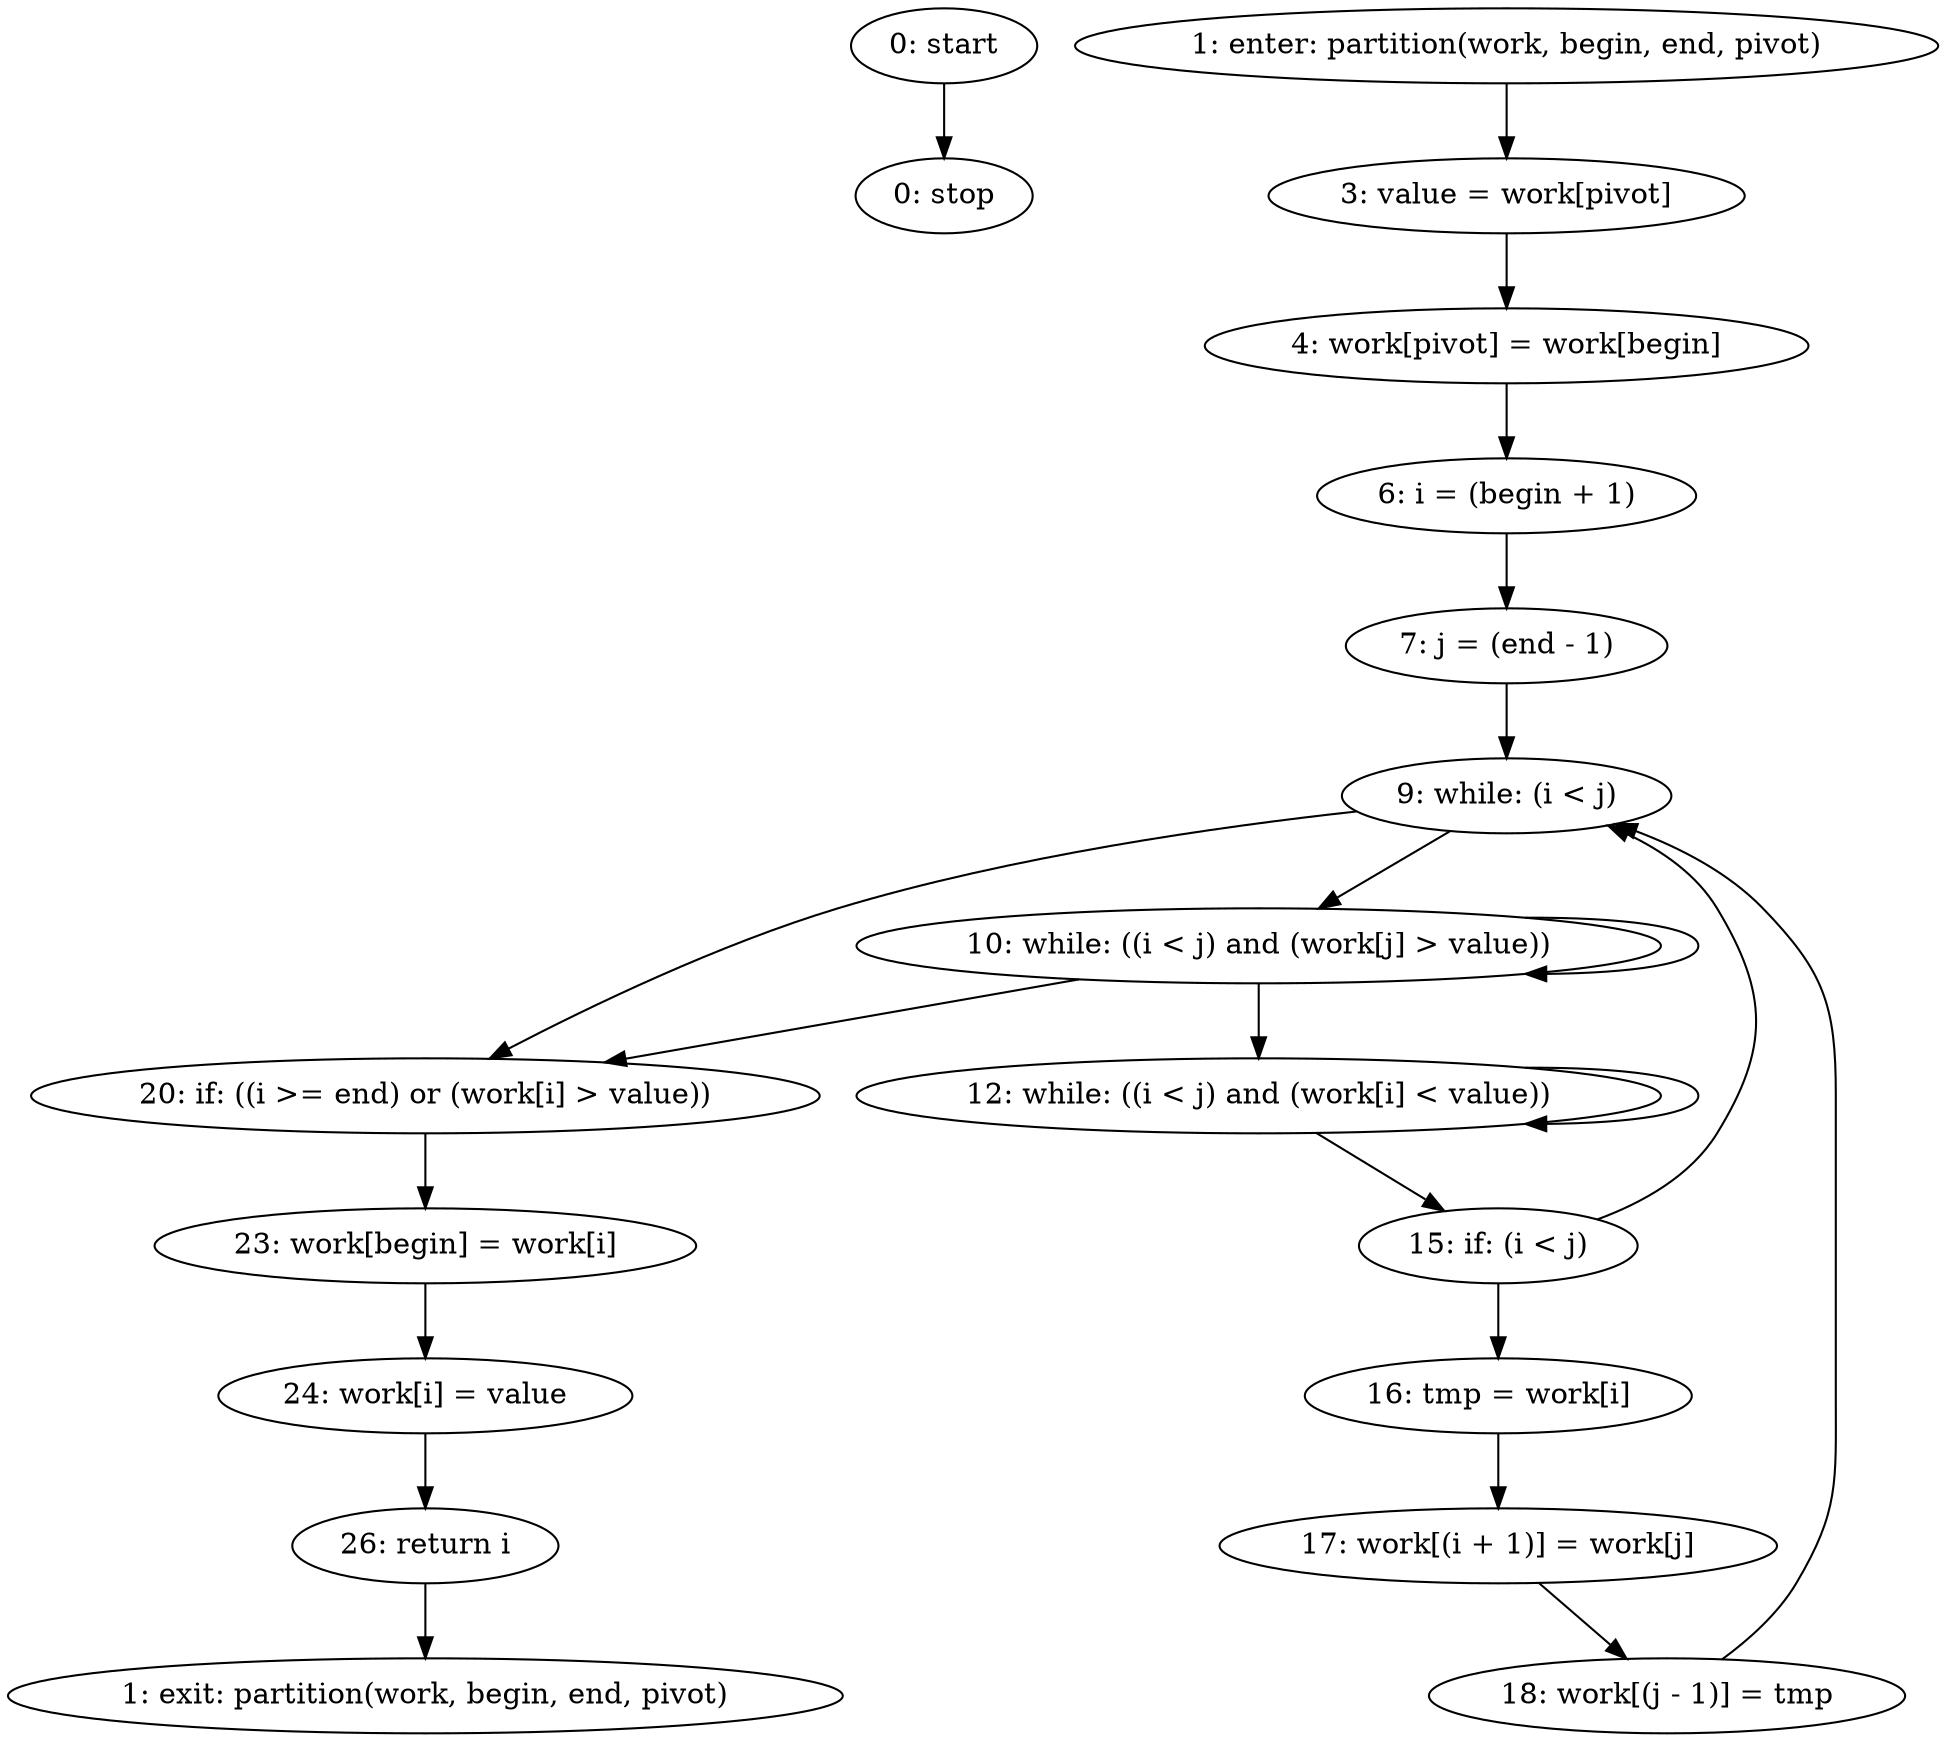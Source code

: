 strict digraph "" {
	node [label="\N"];
	0	[label="0: start"];
	18	[label="0: stop"];
	0 -> 18;
	1	[label="1: enter: partition(work, begin, end, pivot)"];
	3	[label="3: value = work[pivot]"];
	1 -> 3;
	4	[label="4: work[pivot] = work[begin]"];
	3 -> 4;
	2	[label="1: exit: partition(work, begin, end, pivot)"];
	17	[label="26: return i"];
	17 -> 2;
	5	[label="6: i = (begin + 1)"];
	4 -> 5;
	6	[label="7: j = (end - 1)"];
	5 -> 6;
	7	[label="9: while: (i < j)"];
	6 -> 7;
	8	[label="10: while: ((i < j) and (work[j] > value))"];
	7 -> 8;
	14	[label="20: if: ((i >= end) or (work[i] > value))"];
	7 -> 14;
	8 -> 8;
	8 -> 14;
	9	[label="12: while: ((i < j) and (work[i] < value))"];
	8 -> 9;
	15	[label="23: work[begin] = work[i]"];
	14 -> 15;
	13	[label="18: work[(j - 1)] = tmp"];
	13 -> 7;
	10	[label="15: if: (i < j)"];
	10 -> 7;
	11	[label="16: tmp = work[i]"];
	10 -> 11;
	12	[label="17: work[(i + 1)] = work[j]"];
	11 -> 12;
	9 -> 10;
	9 -> 9;
	12 -> 13;
	16	[label="24: work[i] = value"];
	15 -> 16;
	16 -> 17;
}
